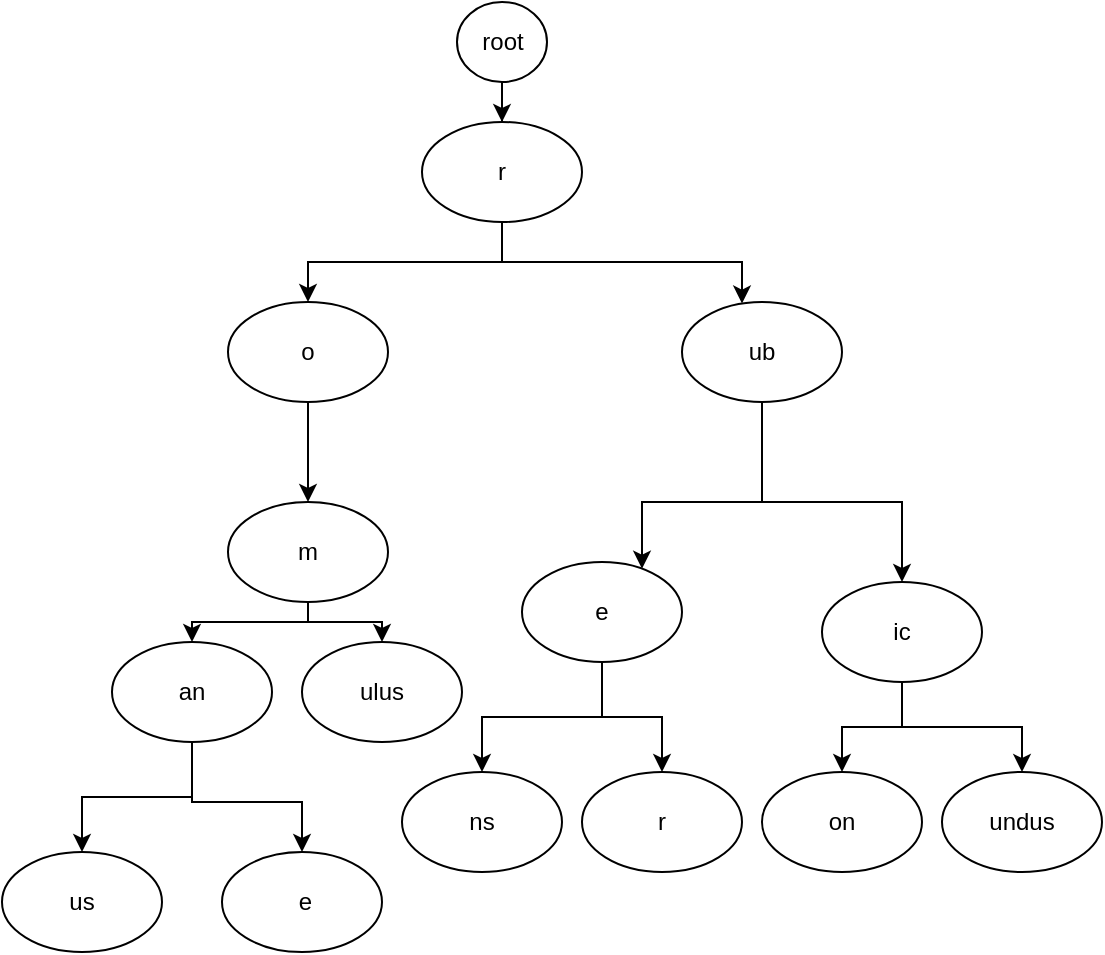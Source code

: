 <mxfile version="24.2.5" type="device">
  <diagram name="Page-1" id="7KwwxJVfxOPEVuCDIVtz">
    <mxGraphModel dx="1290" dy="557" grid="1" gridSize="10" guides="1" tooltips="1" connect="1" arrows="1" fold="1" page="1" pageScale="1" pageWidth="850" pageHeight="1100" math="0" shadow="0">
      <root>
        <mxCell id="0" />
        <mxCell id="1" parent="0" />
        <mxCell id="uReDGmCJYD3ii4JyfwS7-3" value="" style="edgeStyle=orthogonalEdgeStyle;rounded=0;orthogonalLoop=1;jettySize=auto;html=1;" parent="1" source="uReDGmCJYD3ii4JyfwS7-1" target="uReDGmCJYD3ii4JyfwS7-2" edge="1">
          <mxGeometry relative="1" as="geometry" />
        </mxCell>
        <mxCell id="uReDGmCJYD3ii4JyfwS7-1" value="root&lt;br&gt;" style="ellipse;whiteSpace=wrap;html=1;" parent="1" vertex="1">
          <mxGeometry x="437.5" y="140" width="45" height="40" as="geometry" />
        </mxCell>
        <mxCell id="uReDGmCJYD3ii4JyfwS7-6" value="" style="edgeStyle=orthogonalEdgeStyle;rounded=0;orthogonalLoop=1;jettySize=auto;html=1;entryX=0.5;entryY=0;entryDx=0;entryDy=0;" parent="1" source="uReDGmCJYD3ii4JyfwS7-11" target="uReDGmCJYD3ii4JyfwS7-5" edge="1">
          <mxGeometry relative="1" as="geometry">
            <mxPoint x="340" y="370" as="sourcePoint" />
            <Array as="points">
              <mxPoint x="305" y="540" />
              <mxPoint x="360" y="540" />
            </Array>
          </mxGeometry>
        </mxCell>
        <mxCell id="uReDGmCJYD3ii4JyfwS7-8" value="" style="edgeStyle=orthogonalEdgeStyle;rounded=0;orthogonalLoop=1;jettySize=auto;html=1;" parent="1" source="uReDGmCJYD3ii4JyfwS7-11" target="uReDGmCJYD3ii4JyfwS7-7" edge="1">
          <mxGeometry relative="1" as="geometry">
            <mxPoint x="425" y="380" as="sourcePoint" />
          </mxGeometry>
        </mxCell>
        <mxCell id="uReDGmCJYD3ii4JyfwS7-19" value="" style="edgeStyle=orthogonalEdgeStyle;rounded=0;orthogonalLoop=1;jettySize=auto;html=1;" parent="1" source="uReDGmCJYD3ii4JyfwS7-2" target="uReDGmCJYD3ii4JyfwS7-18" edge="1">
          <mxGeometry relative="1" as="geometry">
            <Array as="points">
              <mxPoint x="460" y="270" />
              <mxPoint x="363" y="270" />
            </Array>
          </mxGeometry>
        </mxCell>
        <mxCell id="uReDGmCJYD3ii4JyfwS7-21" value="" style="edgeStyle=orthogonalEdgeStyle;rounded=0;orthogonalLoop=1;jettySize=auto;html=1;" parent="1" source="uReDGmCJYD3ii4JyfwS7-2" target="uReDGmCJYD3ii4JyfwS7-20" edge="1">
          <mxGeometry relative="1" as="geometry">
            <Array as="points">
              <mxPoint x="460" y="270" />
              <mxPoint x="580" y="270" />
            </Array>
          </mxGeometry>
        </mxCell>
        <mxCell id="uReDGmCJYD3ii4JyfwS7-2" value="r" style="ellipse;whiteSpace=wrap;html=1;" parent="1" vertex="1">
          <mxGeometry x="420" y="200" width="80" height="50" as="geometry" />
        </mxCell>
        <mxCell id="uReDGmCJYD3ii4JyfwS7-5" value="&amp;nbsp;e" style="ellipse;whiteSpace=wrap;html=1;" parent="1" vertex="1">
          <mxGeometry x="320" y="565" width="80" height="50" as="geometry" />
        </mxCell>
        <mxCell id="uReDGmCJYD3ii4JyfwS7-7" value="us" style="ellipse;whiteSpace=wrap;html=1;" parent="1" vertex="1">
          <mxGeometry x="210" y="565" width="80" height="50" as="geometry" />
        </mxCell>
        <mxCell id="uReDGmCJYD3ii4JyfwS7-11" value="an" style="ellipse;whiteSpace=wrap;html=1;" parent="1" vertex="1">
          <mxGeometry x="265" y="460" width="80" height="50" as="geometry" />
        </mxCell>
        <mxCell id="uReDGmCJYD3ii4JyfwS7-13" value="ulus" style="ellipse;whiteSpace=wrap;html=1;" parent="1" vertex="1">
          <mxGeometry x="360" y="460" width="80" height="50" as="geometry" />
        </mxCell>
        <mxCell id="RJwXV9djn8Y3x2dbMFg2-2" value="" style="edgeStyle=orthogonalEdgeStyle;rounded=0;orthogonalLoop=1;jettySize=auto;html=1;" edge="1" parent="1" source="uReDGmCJYD3ii4JyfwS7-18" target="RJwXV9djn8Y3x2dbMFg2-1">
          <mxGeometry relative="1" as="geometry" />
        </mxCell>
        <mxCell id="uReDGmCJYD3ii4JyfwS7-18" value="o" style="ellipse;whiteSpace=wrap;html=1;" parent="1" vertex="1">
          <mxGeometry x="323" y="290" width="80" height="50" as="geometry" />
        </mxCell>
        <mxCell id="uReDGmCJYD3ii4JyfwS7-33" value="" style="edgeStyle=orthogonalEdgeStyle;rounded=0;orthogonalLoop=1;jettySize=auto;html=1;" parent="1" source="uReDGmCJYD3ii4JyfwS7-20" target="uReDGmCJYD3ii4JyfwS7-32" edge="1">
          <mxGeometry relative="1" as="geometry">
            <Array as="points">
              <mxPoint x="590" y="390" />
              <mxPoint x="530" y="390" />
            </Array>
          </mxGeometry>
        </mxCell>
        <mxCell id="uReDGmCJYD3ii4JyfwS7-20" value="ub" style="ellipse;whiteSpace=wrap;html=1;" parent="1" vertex="1">
          <mxGeometry x="550" y="290" width="80" height="50" as="geometry" />
        </mxCell>
        <mxCell id="uReDGmCJYD3ii4JyfwS7-26" value="ns" style="ellipse;whiteSpace=wrap;html=1;" parent="1" vertex="1">
          <mxGeometry x="410" y="525" width="80" height="50" as="geometry" />
        </mxCell>
        <mxCell id="uReDGmCJYD3ii4JyfwS7-29" value="r" style="ellipse;whiteSpace=wrap;html=1;" parent="1" vertex="1">
          <mxGeometry x="500" y="525" width="80" height="50" as="geometry" />
        </mxCell>
        <mxCell id="uReDGmCJYD3ii4JyfwS7-38" style="edgeStyle=orthogonalEdgeStyle;rounded=0;orthogonalLoop=1;jettySize=auto;html=1;entryX=0.5;entryY=0;entryDx=0;entryDy=0;" parent="1" source="uReDGmCJYD3ii4JyfwS7-32" target="uReDGmCJYD3ii4JyfwS7-26" edge="1">
          <mxGeometry relative="1" as="geometry" />
        </mxCell>
        <mxCell id="uReDGmCJYD3ii4JyfwS7-39" style="edgeStyle=orthogonalEdgeStyle;rounded=0;orthogonalLoop=1;jettySize=auto;html=1;" parent="1" source="uReDGmCJYD3ii4JyfwS7-32" target="uReDGmCJYD3ii4JyfwS7-29" edge="1">
          <mxGeometry relative="1" as="geometry" />
        </mxCell>
        <mxCell id="uReDGmCJYD3ii4JyfwS7-32" value="e" style="ellipse;whiteSpace=wrap;html=1;" parent="1" vertex="1">
          <mxGeometry x="470" y="420" width="80" height="50" as="geometry" />
        </mxCell>
        <mxCell id="uReDGmCJYD3ii4JyfwS7-35" value="" style="edgeStyle=orthogonalEdgeStyle;rounded=0;orthogonalLoop=1;jettySize=auto;html=1;exitX=0.5;exitY=1;exitDx=0;exitDy=0;" parent="1" source="uReDGmCJYD3ii4JyfwS7-20" target="uReDGmCJYD3ii4JyfwS7-36" edge="1">
          <mxGeometry relative="1" as="geometry">
            <mxPoint x="593" y="340" as="sourcePoint" />
            <Array as="points">
              <mxPoint x="590" y="390" />
              <mxPoint x="660" y="390" />
            </Array>
          </mxGeometry>
        </mxCell>
        <mxCell id="uReDGmCJYD3ii4JyfwS7-40" style="edgeStyle=orthogonalEdgeStyle;rounded=0;orthogonalLoop=1;jettySize=auto;html=1;entryX=0.5;entryY=0;entryDx=0;entryDy=0;" parent="1" source="uReDGmCJYD3ii4JyfwS7-36" target="uReDGmCJYD3ii4JyfwS7-41" edge="1">
          <mxGeometry relative="1" as="geometry">
            <mxPoint x="620" y="540" as="targetPoint" />
          </mxGeometry>
        </mxCell>
        <mxCell id="uReDGmCJYD3ii4JyfwS7-43" style="edgeStyle=orthogonalEdgeStyle;rounded=0;orthogonalLoop=1;jettySize=auto;html=1;entryX=0.5;entryY=0;entryDx=0;entryDy=0;" parent="1" source="uReDGmCJYD3ii4JyfwS7-36" target="uReDGmCJYD3ii4JyfwS7-42" edge="1">
          <mxGeometry relative="1" as="geometry" />
        </mxCell>
        <mxCell id="uReDGmCJYD3ii4JyfwS7-36" value="ic" style="ellipse;whiteSpace=wrap;html=1;" parent="1" vertex="1">
          <mxGeometry x="620" y="430" width="80" height="50" as="geometry" />
        </mxCell>
        <mxCell id="uReDGmCJYD3ii4JyfwS7-41" value="on" style="ellipse;whiteSpace=wrap;html=1;" parent="1" vertex="1">
          <mxGeometry x="590" y="525" width="80" height="50" as="geometry" />
        </mxCell>
        <mxCell id="uReDGmCJYD3ii4JyfwS7-42" value="undus" style="ellipse;whiteSpace=wrap;html=1;" parent="1" vertex="1">
          <mxGeometry x="680" y="525" width="80" height="50" as="geometry" />
        </mxCell>
        <mxCell id="RJwXV9djn8Y3x2dbMFg2-3" style="edgeStyle=orthogonalEdgeStyle;rounded=0;orthogonalLoop=1;jettySize=auto;html=1;exitX=0.5;exitY=1;exitDx=0;exitDy=0;entryX=0.5;entryY=0;entryDx=0;entryDy=0;" edge="1" parent="1" source="RJwXV9djn8Y3x2dbMFg2-1" target="uReDGmCJYD3ii4JyfwS7-11">
          <mxGeometry relative="1" as="geometry">
            <Array as="points">
              <mxPoint x="363" y="450" />
              <mxPoint x="305" y="450" />
            </Array>
          </mxGeometry>
        </mxCell>
        <mxCell id="RJwXV9djn8Y3x2dbMFg2-4" style="edgeStyle=orthogonalEdgeStyle;rounded=0;orthogonalLoop=1;jettySize=auto;html=1;entryX=0.5;entryY=0;entryDx=0;entryDy=0;" edge="1" parent="1" source="RJwXV9djn8Y3x2dbMFg2-1" target="uReDGmCJYD3ii4JyfwS7-13">
          <mxGeometry relative="1" as="geometry">
            <Array as="points">
              <mxPoint x="363" y="450" />
              <mxPoint x="400" y="450" />
            </Array>
          </mxGeometry>
        </mxCell>
        <mxCell id="RJwXV9djn8Y3x2dbMFg2-1" value="m" style="ellipse;whiteSpace=wrap;html=1;" vertex="1" parent="1">
          <mxGeometry x="323" y="390" width="80" height="50" as="geometry" />
        </mxCell>
      </root>
    </mxGraphModel>
  </diagram>
</mxfile>

